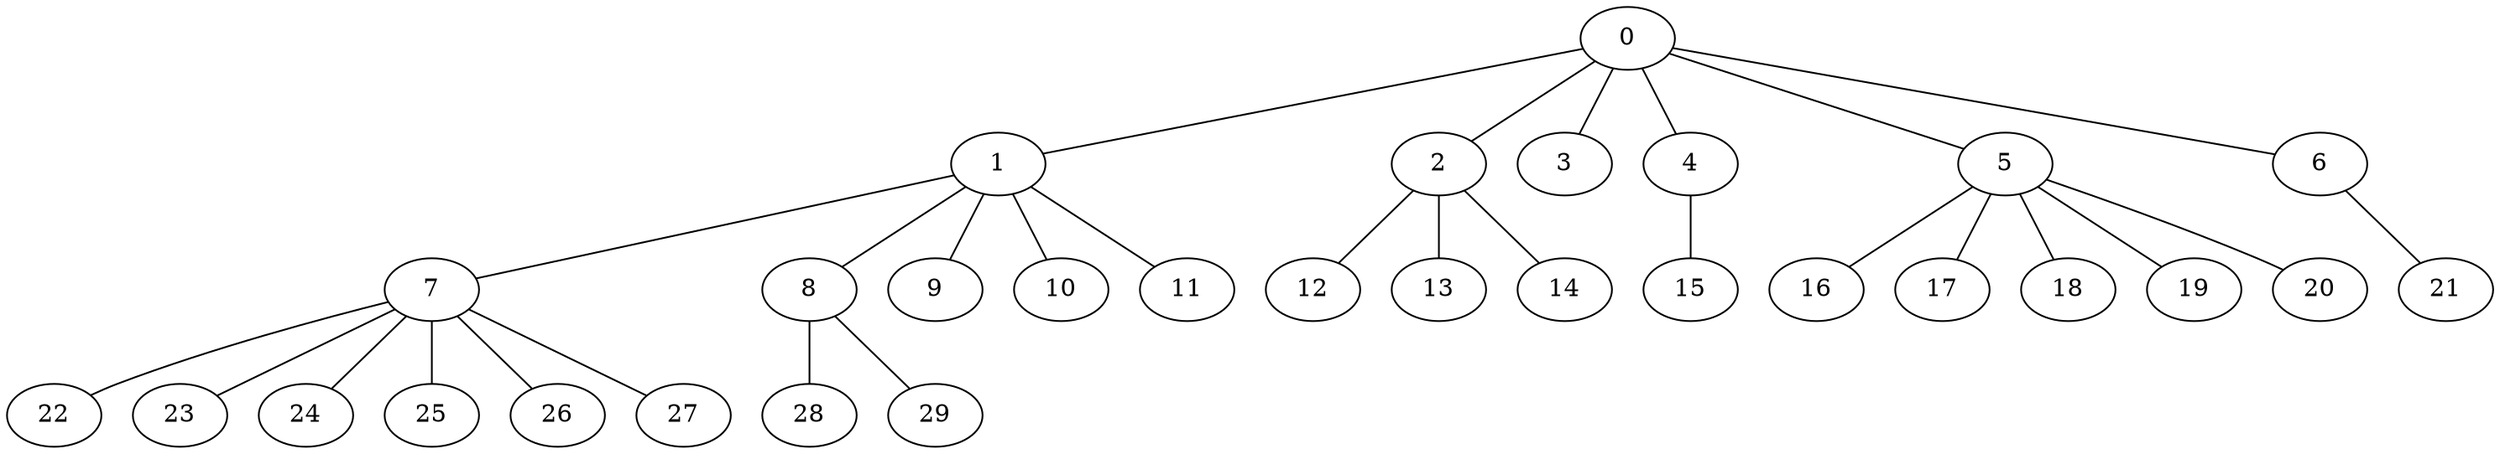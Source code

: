 
graph graphname {
    0 -- 1
0 -- 2
0 -- 3
0 -- 4
0 -- 5
0 -- 6
1 -- 7
1 -- 8
1 -- 9
1 -- 10
1 -- 11
2 -- 12
2 -- 13
2 -- 14
4 -- 15
5 -- 16
5 -- 17
5 -- 18
5 -- 19
5 -- 20
6 -- 21
7 -- 22
7 -- 23
7 -- 24
7 -- 25
7 -- 26
7 -- 27
8 -- 28
8 -- 29

}
